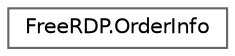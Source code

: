 digraph "Graphical Class Hierarchy"
{
 // LATEX_PDF_SIZE
  bgcolor="transparent";
  edge [fontname=Helvetica,fontsize=10,labelfontname=Helvetica,labelfontsize=10];
  node [fontname=Helvetica,fontsize=10,shape=box,height=0.2,width=0.4];
  rankdir="LR";
  Node0 [id="Node000000",label="FreeRDP.OrderInfo",height=0.2,width=0.4,color="grey40", fillcolor="white", style="filled",URL="$struct_free_r_d_p_1_1_order_info.html",tooltip=" "];
}
